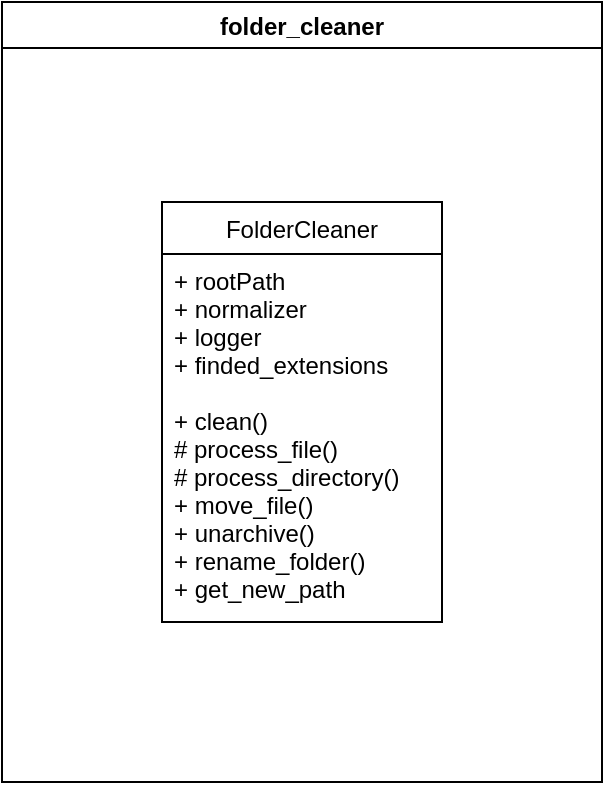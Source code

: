 <mxfile>
    <diagram id="cGZpKugZfAYLFg1z24YF" name="Page-1">
        <mxGraphModel dx="601" dy="516" grid="1" gridSize="10" guides="1" tooltips="1" connect="1" arrows="1" fold="1" page="1" pageScale="1" pageWidth="827" pageHeight="1169" math="0" shadow="0">
            <root>
                <mxCell id="0"/>
                <mxCell id="1" parent="0"/>
                <mxCell id="2" value="FolderCleaner" style="swimlane;fontStyle=0;childLayout=stackLayout;horizontal=1;startSize=26;fillColor=none;horizontalStack=0;resizeParent=1;resizeParentMax=0;resizeLast=0;collapsible=1;marginBottom=0;" vertex="1" parent="1">
                    <mxGeometry x="240" y="210" width="140" height="210" as="geometry"/>
                </mxCell>
                <mxCell id="3" value="+ rootPath&#10;+ normalizer&#10;+ logger&#10;+ finded_extensions&#10;&#10;+ clean()&#10;# process_file()&#10;# process_directory()&#10;+ move_file()&#10;+ unarchive()&#10;+ rename_folder()&#10;+ get_new_path" style="text;strokeColor=none;fillColor=none;align=left;verticalAlign=top;spacingLeft=4;spacingRight=4;overflow=hidden;rotatable=0;points=[[0,0.5],[1,0.5]];portConstraint=eastwest;" vertex="1" parent="2">
                    <mxGeometry y="26" width="140" height="184" as="geometry"/>
                </mxCell>
                <mxCell id="6" value="folder_cleaner" style="swimlane;" vertex="1" parent="1">
                    <mxGeometry x="160" y="110" width="300" height="390" as="geometry"/>
                </mxCell>
            </root>
        </mxGraphModel>
    </diagram>
</mxfile>
